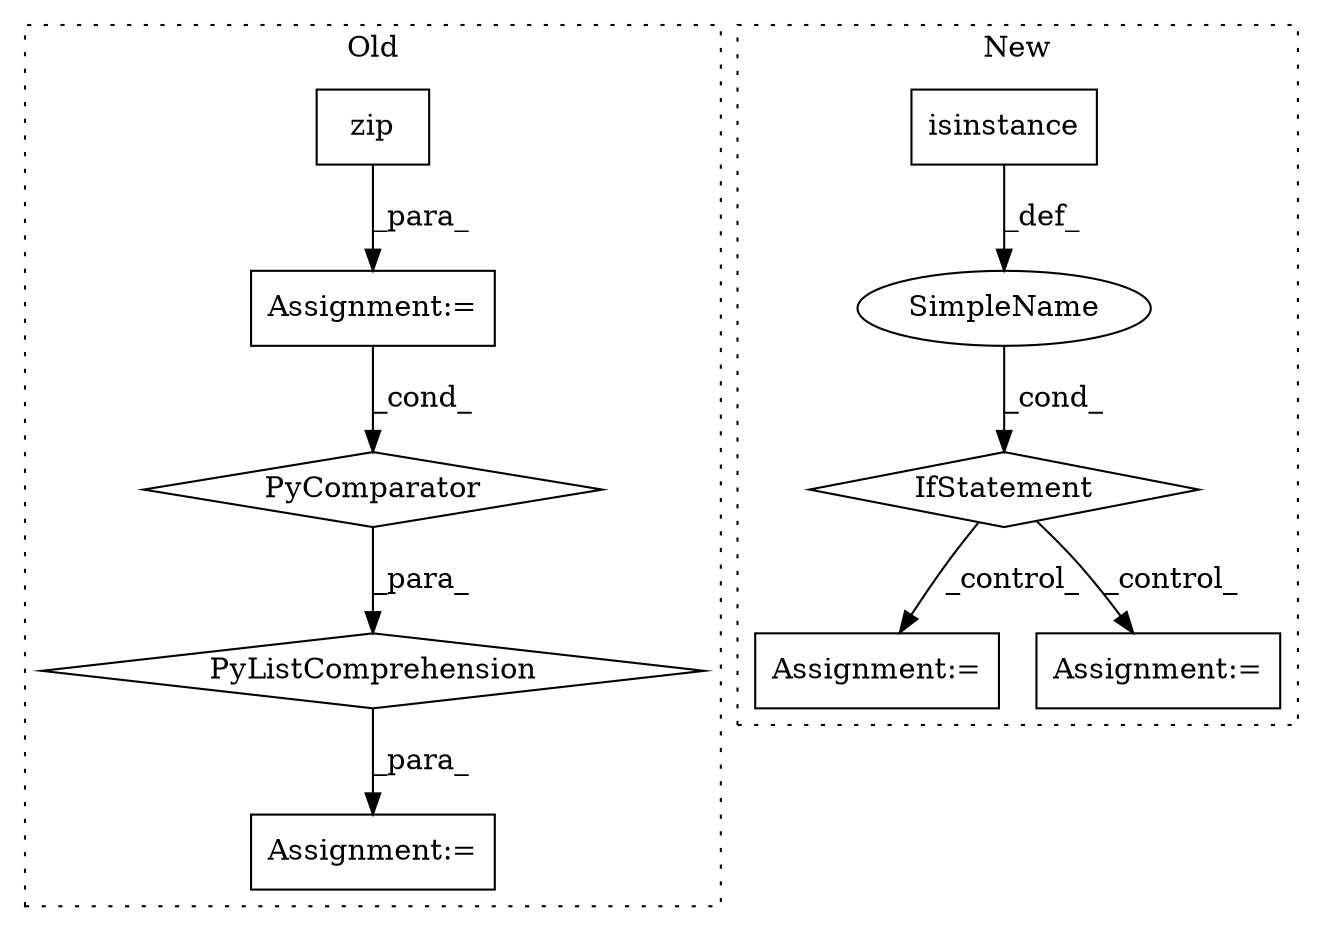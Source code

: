 digraph G {
subgraph cluster0 {
1 [label="zip" a="32" s="1305,1327" l="4,1" shape="box"];
4 [label="Assignment:=" a="7" s="1161" l="18" shape="box"];
7 [label="Assignment:=" a="7" s="1293" l="44" shape="box"];
8 [label="PyComparator" a="113" s="1293" l="44" shape="diamond"];
9 [label="PyListComprehension" a="109" s="1179" l="166" shape="diamond"];
label = "Old";
style="dotted";
}
subgraph cluster1 {
2 [label="isinstance" a="32" s="1113,1136" l="11,1" shape="box"];
3 [label="IfStatement" a="25" s="1109,1137" l="4,2" shape="diamond"];
5 [label="Assignment:=" a="7" s="1427" l="1" shape="box"];
6 [label="SimpleName" a="42" s="" l="" shape="ellipse"];
10 [label="Assignment:=" a="7" s="1357" l="1" shape="box"];
label = "New";
style="dotted";
}
1 -> 7 [label="_para_"];
2 -> 6 [label="_def_"];
3 -> 10 [label="_control_"];
3 -> 5 [label="_control_"];
6 -> 3 [label="_cond_"];
7 -> 8 [label="_cond_"];
8 -> 9 [label="_para_"];
9 -> 4 [label="_para_"];
}